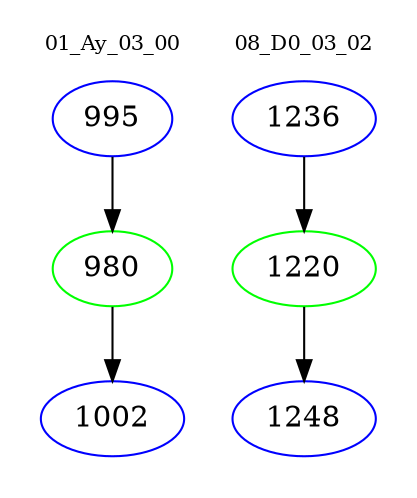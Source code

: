 digraph{
subgraph cluster_0 {
color = white
label = "01_Ay_03_00";
fontsize=10;
T0_995 [label="995", color="blue"]
T0_995 -> T0_980 [color="black"]
T0_980 [label="980", color="green"]
T0_980 -> T0_1002 [color="black"]
T0_1002 [label="1002", color="blue"]
}
subgraph cluster_1 {
color = white
label = "08_D0_03_02";
fontsize=10;
T1_1236 [label="1236", color="blue"]
T1_1236 -> T1_1220 [color="black"]
T1_1220 [label="1220", color="green"]
T1_1220 -> T1_1248 [color="black"]
T1_1248 [label="1248", color="blue"]
}
}
